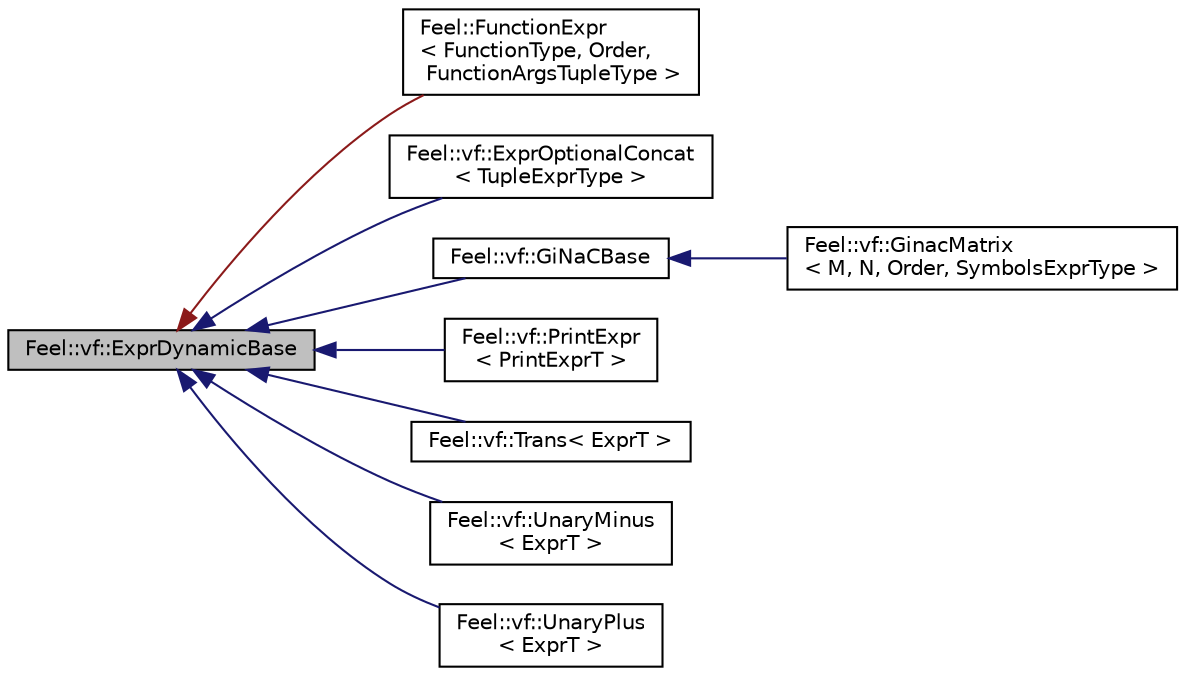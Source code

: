 digraph "Feel::vf::ExprDynamicBase"
{
 // LATEX_PDF_SIZE
  edge [fontname="Helvetica",fontsize="10",labelfontname="Helvetica",labelfontsize="10"];
  node [fontname="Helvetica",fontsize="10",shape=record];
  rankdir="LR";
  Node1 [label="Feel::vf::ExprDynamicBase",height=0.2,width=0.4,color="black", fillcolor="grey75", style="filled", fontcolor="black",tooltip=" "];
  Node1 -> Node2 [dir="back",color="firebrick4",fontsize="10",style="solid",fontname="Helvetica"];
  Node2 [label="Feel::FunctionExpr\l\< FunctionType, Order,\l FunctionArgsTupleType \>",height=0.2,width=0.4,color="black", fillcolor="white", style="filled",URL="$classFeel_1_1FunctionExpr.html",tooltip=" "];
  Node1 -> Node3 [dir="back",color="midnightblue",fontsize="10",style="solid",fontname="Helvetica"];
  Node3 [label="Feel::vf::ExprOptionalConcat\l\< TupleExprType \>",height=0.2,width=0.4,color="black", fillcolor="white", style="filled",URL="$classFeel_1_1vf_1_1ExprOptionalConcat.html",tooltip=" "];
  Node1 -> Node4 [dir="back",color="midnightblue",fontsize="10",style="solid",fontname="Helvetica"];
  Node4 [label="Feel::vf::GiNaCBase",height=0.2,width=0.4,color="black", fillcolor="white", style="filled",URL="$classFeel_1_1vf_1_1GiNaCBase.html",tooltip=" "];
  Node4 -> Node5 [dir="back",color="midnightblue",fontsize="10",style="solid",fontname="Helvetica"];
  Node5 [label="Feel::vf::GinacMatrix\l\< M, N, Order, SymbolsExprType \>",height=0.2,width=0.4,color="black", fillcolor="white", style="filled",URL="$classFeel_1_1vf_1_1GinacMatrix.html",tooltip="Handle Ginac matrix expression."];
  Node1 -> Node6 [dir="back",color="midnightblue",fontsize="10",style="solid",fontname="Helvetica"];
  Node6 [label="Feel::vf::PrintExpr\l\< PrintExprT \>",height=0.2,width=0.4,color="black", fillcolor="white", style="filled",URL="$classFeel_1_1vf_1_1PrintExpr.html",tooltip=" "];
  Node1 -> Node7 [dir="back",color="midnightblue",fontsize="10",style="solid",fontname="Helvetica"];
  Node7 [label="Feel::vf::Trans\< ExprT \>",height=0.2,width=0.4,color="black", fillcolor="white", style="filled",URL="$classFeel_1_1vf_1_1Trans.html",tooltip="Transpose an scalar, vectorial or matricial expression."];
  Node1 -> Node8 [dir="back",color="midnightblue",fontsize="10",style="solid",fontname="Helvetica"];
  Node8 [label="Feel::vf::UnaryMinus\l\< ExprT \>",height=0.2,width=0.4,color="black", fillcolor="white", style="filled",URL="$classFeel_1_1vf_1_1UnaryMinus.html",tooltip="handler for unary minus expression"];
  Node1 -> Node9 [dir="back",color="midnightblue",fontsize="10",style="solid",fontname="Helvetica"];
  Node9 [label="Feel::vf::UnaryPlus\l\< ExprT \>",height=0.2,width=0.4,color="black", fillcolor="white", style="filled",URL="$classFeel_1_1vf_1_1UnaryPlus.html",tooltip="handler for unary plus expression"];
}
